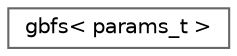 digraph "Graphical Class Hierarchy"
{
 // LATEX_PDF_SIZE
  bgcolor="transparent";
  edge [fontname=Helvetica,fontsize=10,labelfontname=Helvetica,labelfontsize=10];
  node [fontname=Helvetica,fontsize=10,shape=box,height=0.2,width=0.4];
  rankdir="LR";
  Node0 [id="Node000000",label="gbfs\< params_t \>",height=0.2,width=0.4,color="grey40", fillcolor="white", style="filled",URL="$d5/d28/structchdr_1_1solvers_1_1gbfs.html",tooltip="Graveyard-optimised variant of the breadth-first search algorithm."];
}
